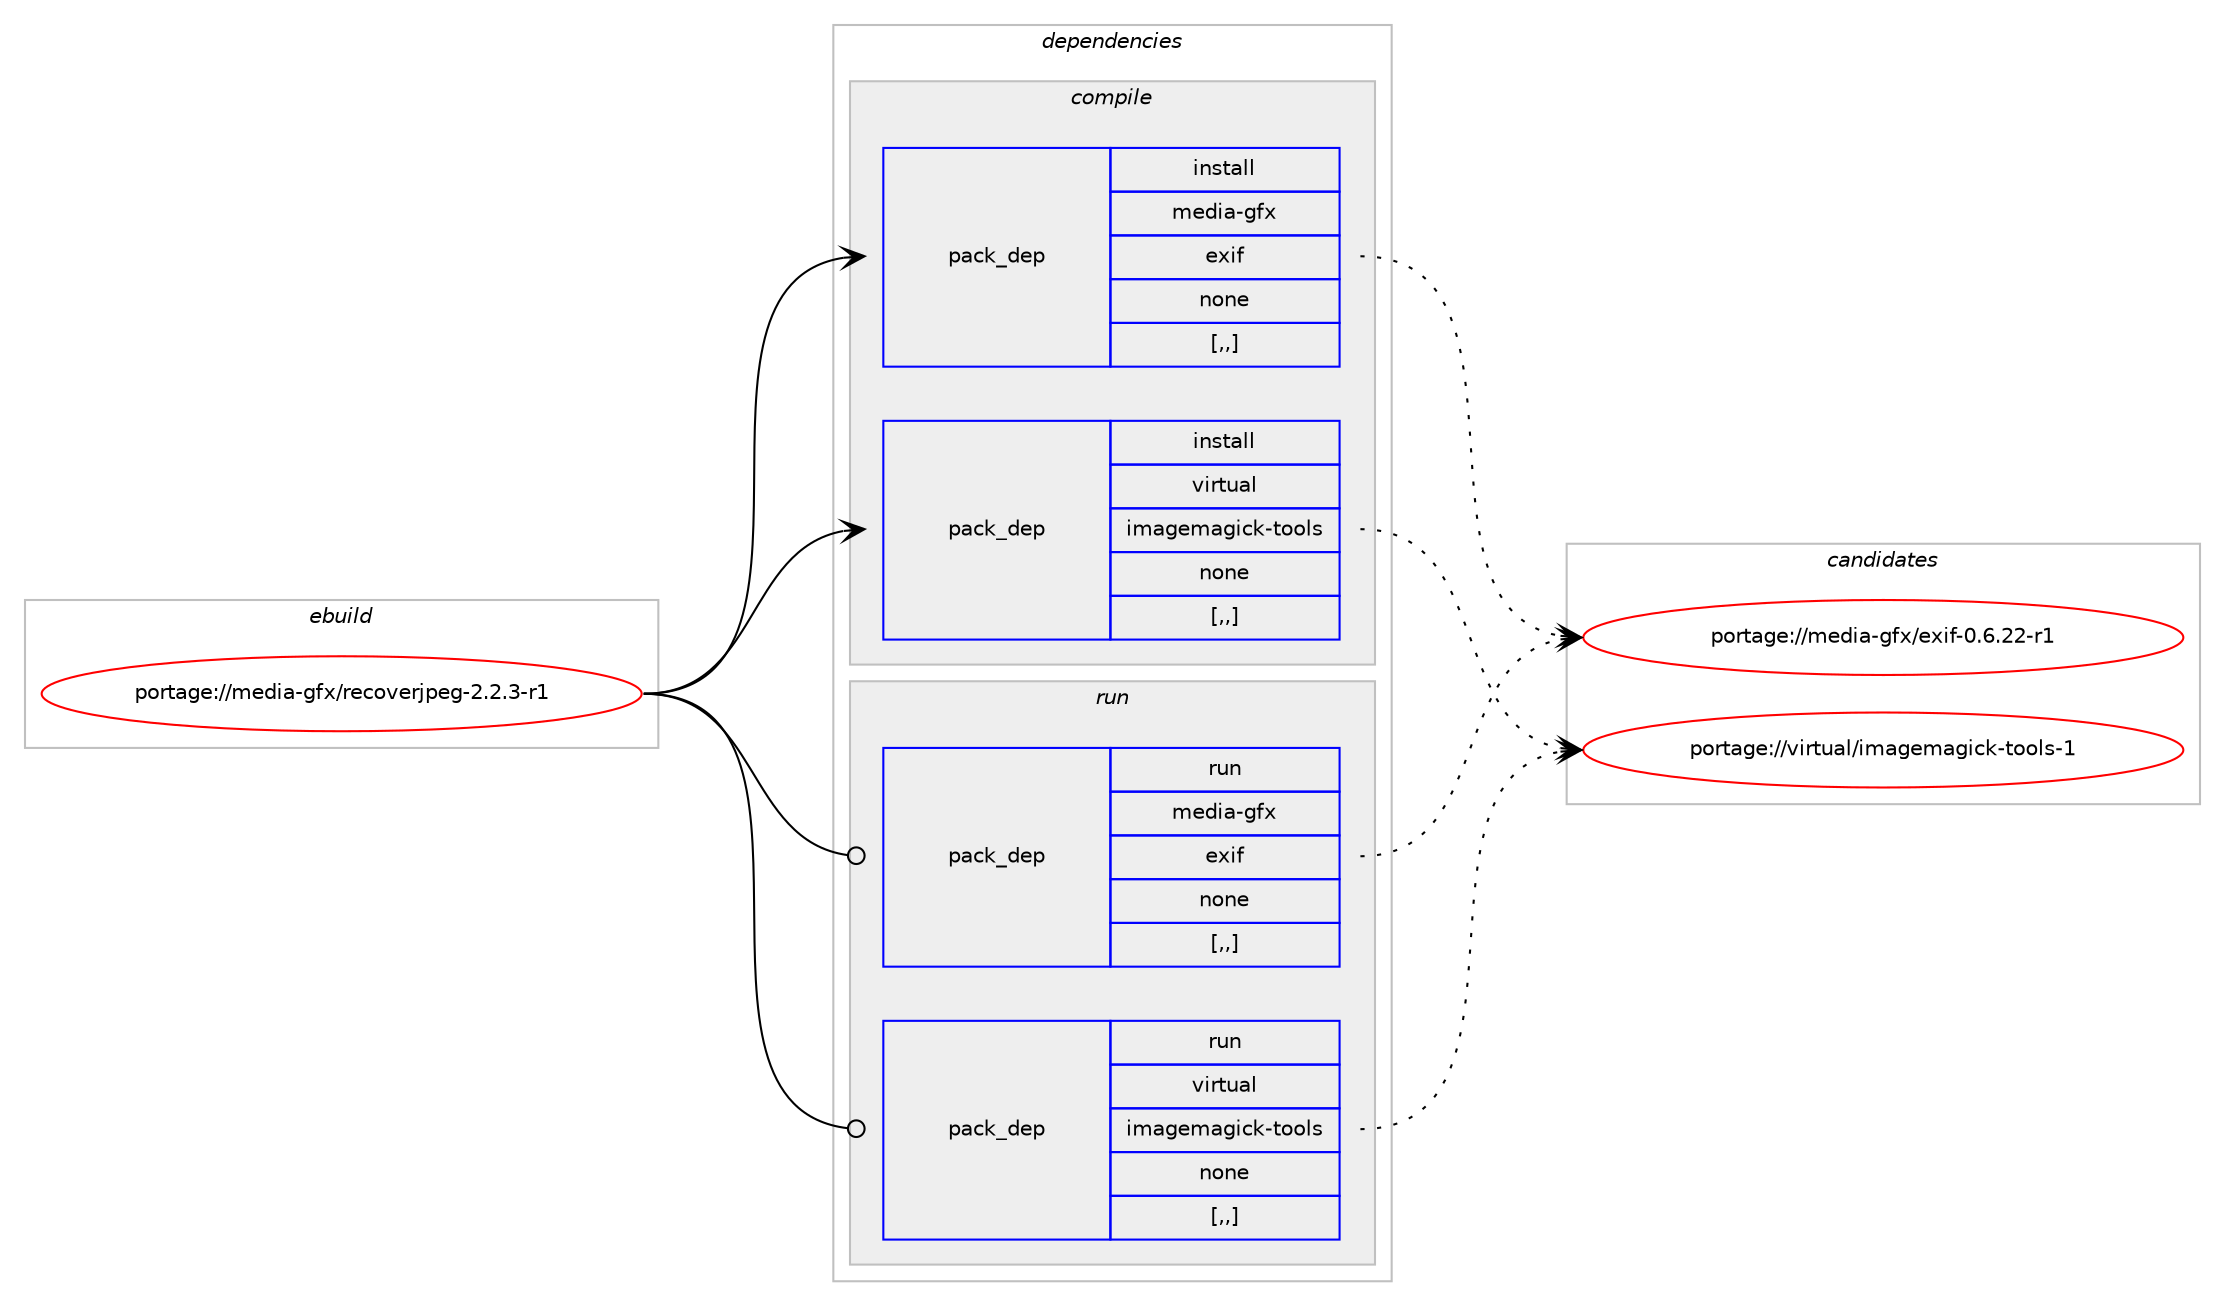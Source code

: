 digraph prolog {

# *************
# Graph options
# *************

newrank=true;
concentrate=true;
compound=true;
graph [rankdir=LR,fontname=Helvetica,fontsize=10,ranksep=1.5];#, ranksep=2.5, nodesep=0.2];
edge  [arrowhead=vee];
node  [fontname=Helvetica,fontsize=10];

# **********
# The ebuild
# **********

subgraph cluster_leftcol {
color=gray;
label=<<i>ebuild</i>>;
id [label="portage://media-gfx/recoverjpeg-2.2.3-r1", color=red, width=4, href="../media-gfx/recoverjpeg-2.2.3-r1.svg"];
}

# ****************
# The dependencies
# ****************

subgraph cluster_midcol {
color=gray;
label=<<i>dependencies</i>>;
subgraph cluster_compile {
fillcolor="#eeeeee";
style=filled;
label=<<i>compile</i>>;
subgraph pack217474 {
dependency293797 [label=<<TABLE BORDER="0" CELLBORDER="1" CELLSPACING="0" CELLPADDING="4" WIDTH="220"><TR><TD ROWSPAN="6" CELLPADDING="30">pack_dep</TD></TR><TR><TD WIDTH="110">install</TD></TR><TR><TD>media-gfx</TD></TR><TR><TD>exif</TD></TR><TR><TD>none</TD></TR><TR><TD>[,,]</TD></TR></TABLE>>, shape=none, color=blue];
}
id:e -> dependency293797:w [weight=20,style="solid",arrowhead="vee"];
subgraph pack217475 {
dependency293798 [label=<<TABLE BORDER="0" CELLBORDER="1" CELLSPACING="0" CELLPADDING="4" WIDTH="220"><TR><TD ROWSPAN="6" CELLPADDING="30">pack_dep</TD></TR><TR><TD WIDTH="110">install</TD></TR><TR><TD>virtual</TD></TR><TR><TD>imagemagick-tools</TD></TR><TR><TD>none</TD></TR><TR><TD>[,,]</TD></TR></TABLE>>, shape=none, color=blue];
}
id:e -> dependency293798:w [weight=20,style="solid",arrowhead="vee"];
}
subgraph cluster_compileandrun {
fillcolor="#eeeeee";
style=filled;
label=<<i>compile and run</i>>;
}
subgraph cluster_run {
fillcolor="#eeeeee";
style=filled;
label=<<i>run</i>>;
subgraph pack217476 {
dependency293799 [label=<<TABLE BORDER="0" CELLBORDER="1" CELLSPACING="0" CELLPADDING="4" WIDTH="220"><TR><TD ROWSPAN="6" CELLPADDING="30">pack_dep</TD></TR><TR><TD WIDTH="110">run</TD></TR><TR><TD>media-gfx</TD></TR><TR><TD>exif</TD></TR><TR><TD>none</TD></TR><TR><TD>[,,]</TD></TR></TABLE>>, shape=none, color=blue];
}
id:e -> dependency293799:w [weight=20,style="solid",arrowhead="odot"];
subgraph pack217477 {
dependency293800 [label=<<TABLE BORDER="0" CELLBORDER="1" CELLSPACING="0" CELLPADDING="4" WIDTH="220"><TR><TD ROWSPAN="6" CELLPADDING="30">pack_dep</TD></TR><TR><TD WIDTH="110">run</TD></TR><TR><TD>virtual</TD></TR><TR><TD>imagemagick-tools</TD></TR><TR><TD>none</TD></TR><TR><TD>[,,]</TD></TR></TABLE>>, shape=none, color=blue];
}
id:e -> dependency293800:w [weight=20,style="solid",arrowhead="odot"];
}
}

# **************
# The candidates
# **************

subgraph cluster_choices {
rank=same;
color=gray;
label=<<i>candidates</i>>;

subgraph choice217474 {
color=black;
nodesep=1;
choice109101100105974510310212047101120105102454846544650504511449 [label="portage://media-gfx/exif-0.6.22-r1", color=red, width=4,href="../media-gfx/exif-0.6.22-r1.svg"];
dependency293797:e -> choice109101100105974510310212047101120105102454846544650504511449:w [style=dotted,weight="100"];
}
subgraph choice217475 {
color=black;
nodesep=1;
choice1181051141161179710847105109971031011099710310599107451161111111081154549 [label="portage://virtual/imagemagick-tools-1", color=red, width=4,href="../virtual/imagemagick-tools-1.svg"];
dependency293798:e -> choice1181051141161179710847105109971031011099710310599107451161111111081154549:w [style=dotted,weight="100"];
}
subgraph choice217476 {
color=black;
nodesep=1;
choice109101100105974510310212047101120105102454846544650504511449 [label="portage://media-gfx/exif-0.6.22-r1", color=red, width=4,href="../media-gfx/exif-0.6.22-r1.svg"];
dependency293799:e -> choice109101100105974510310212047101120105102454846544650504511449:w [style=dotted,weight="100"];
}
subgraph choice217477 {
color=black;
nodesep=1;
choice1181051141161179710847105109971031011099710310599107451161111111081154549 [label="portage://virtual/imagemagick-tools-1", color=red, width=4,href="../virtual/imagemagick-tools-1.svg"];
dependency293800:e -> choice1181051141161179710847105109971031011099710310599107451161111111081154549:w [style=dotted,weight="100"];
}
}

}
